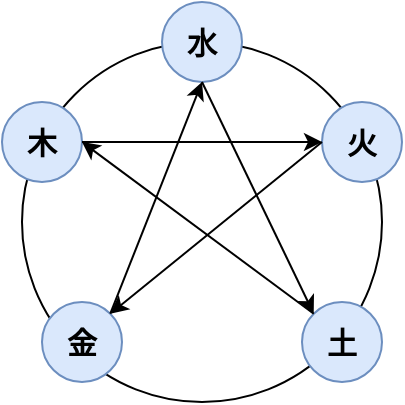 <mxfile version="24.3.1" type="github">
  <diagram name="第 1 页" id="XPfG3ImSLs2NGyLwPtg8">
    <mxGraphModel dx="1114" dy="592" grid="1" gridSize="10" guides="1" tooltips="1" connect="1" arrows="1" fold="1" page="1" pageScale="1" pageWidth="827" pageHeight="1169" math="0" shadow="0">
      <root>
        <mxCell id="0" />
        <mxCell id="1" parent="0" />
        <mxCell id="sqsLwtyC1Nj7BQoVnkVW-17" value="" style="ellipse;whiteSpace=wrap;html=1;aspect=fixed;" vertex="1" parent="1">
          <mxGeometry x="280" y="160" width="180" height="180" as="geometry" />
        </mxCell>
        <mxCell id="sqsLwtyC1Nj7BQoVnkVW-3" value="火" style="ellipse;whiteSpace=wrap;html=1;aspect=fixed;fontSize=15;fillColor=#dae8fc;strokeColor=#6c8ebf;fontStyle=1" vertex="1" parent="1">
          <mxGeometry x="430" y="190" width="40" height="40" as="geometry" />
        </mxCell>
        <mxCell id="sqsLwtyC1Nj7BQoVnkVW-4" value="木" style="ellipse;whiteSpace=wrap;html=1;aspect=fixed;fontSize=15;fillColor=#dae8fc;strokeColor=#6c8ebf;fontStyle=1" vertex="1" parent="1">
          <mxGeometry x="270" y="190" width="40" height="40" as="geometry" />
        </mxCell>
        <mxCell id="sqsLwtyC1Nj7BQoVnkVW-5" value="水" style="ellipse;whiteSpace=wrap;html=1;aspect=fixed;fontSize=15;fillColor=#dae8fc;strokeColor=#6c8ebf;fontStyle=1" vertex="1" parent="1">
          <mxGeometry x="350" y="140" width="40" height="40" as="geometry" />
        </mxCell>
        <mxCell id="sqsLwtyC1Nj7BQoVnkVW-6" value="金" style="ellipse;whiteSpace=wrap;html=1;aspect=fixed;fontSize=15;fillColor=#dae8fc;strokeColor=#6c8ebf;fontStyle=1" vertex="1" parent="1">
          <mxGeometry x="290" y="290" width="40" height="40" as="geometry" />
        </mxCell>
        <mxCell id="sqsLwtyC1Nj7BQoVnkVW-12" value="土" style="ellipse;whiteSpace=wrap;html=1;aspect=fixed;fontSize=15;fillColor=#dae8fc;strokeColor=#6c8ebf;fontStyle=1" vertex="1" parent="1">
          <mxGeometry x="420" y="290" width="40" height="40" as="geometry" />
        </mxCell>
        <mxCell id="sqsLwtyC1Nj7BQoVnkVW-18" value="" style="endArrow=classic;html=1;rounded=0;entryX=0.5;entryY=1;entryDx=0;entryDy=0;exitX=1;exitY=0;exitDx=0;exitDy=0;" edge="1" parent="1" source="sqsLwtyC1Nj7BQoVnkVW-6" target="sqsLwtyC1Nj7BQoVnkVW-5">
          <mxGeometry width="50" height="50" relative="1" as="geometry">
            <mxPoint x="150" y="450" as="sourcePoint" />
            <mxPoint x="200" y="400" as="targetPoint" />
          </mxGeometry>
        </mxCell>
        <mxCell id="sqsLwtyC1Nj7BQoVnkVW-20" value="" style="endArrow=classic;html=1;rounded=0;entryX=0;entryY=0;entryDx=0;entryDy=0;exitX=0.5;exitY=1;exitDx=0;exitDy=0;" edge="1" parent="1" source="sqsLwtyC1Nj7BQoVnkVW-5" target="sqsLwtyC1Nj7BQoVnkVW-12">
          <mxGeometry width="50" height="50" relative="1" as="geometry">
            <mxPoint x="370" y="180" as="sourcePoint" />
            <mxPoint x="440" y="280" as="targetPoint" />
          </mxGeometry>
        </mxCell>
        <mxCell id="sqsLwtyC1Nj7BQoVnkVW-21" value="" style="endArrow=classic;html=1;rounded=0;exitX=1;exitY=0.5;exitDx=0;exitDy=0;entryX=0;entryY=0.5;entryDx=0;entryDy=0;" edge="1" parent="1" source="sqsLwtyC1Nj7BQoVnkVW-4" target="sqsLwtyC1Nj7BQoVnkVW-3">
          <mxGeometry width="50" height="50" relative="1" as="geometry">
            <mxPoint x="390" y="330" as="sourcePoint" />
            <mxPoint x="440" y="280" as="targetPoint" />
          </mxGeometry>
        </mxCell>
        <mxCell id="sqsLwtyC1Nj7BQoVnkVW-22" value="" style="endArrow=classic;html=1;rounded=0;exitX=0;exitY=0.5;exitDx=0;exitDy=0;entryX=1;entryY=0;entryDx=0;entryDy=0;" edge="1" parent="1" source="sqsLwtyC1Nj7BQoVnkVW-3" target="sqsLwtyC1Nj7BQoVnkVW-6">
          <mxGeometry width="50" height="50" relative="1" as="geometry">
            <mxPoint x="390" y="330" as="sourcePoint" />
            <mxPoint x="440" y="280" as="targetPoint" />
          </mxGeometry>
        </mxCell>
        <mxCell id="sqsLwtyC1Nj7BQoVnkVW-23" value="" style="endArrow=classic;html=1;rounded=0;entryX=1;entryY=0.5;entryDx=0;entryDy=0;exitX=0;exitY=0;exitDx=0;exitDy=0;" edge="1" parent="1" source="sqsLwtyC1Nj7BQoVnkVW-12" target="sqsLwtyC1Nj7BQoVnkVW-4">
          <mxGeometry width="50" height="50" relative="1" as="geometry">
            <mxPoint x="390" y="330" as="sourcePoint" />
            <mxPoint x="440" y="280" as="targetPoint" />
          </mxGeometry>
        </mxCell>
      </root>
    </mxGraphModel>
  </diagram>
</mxfile>
